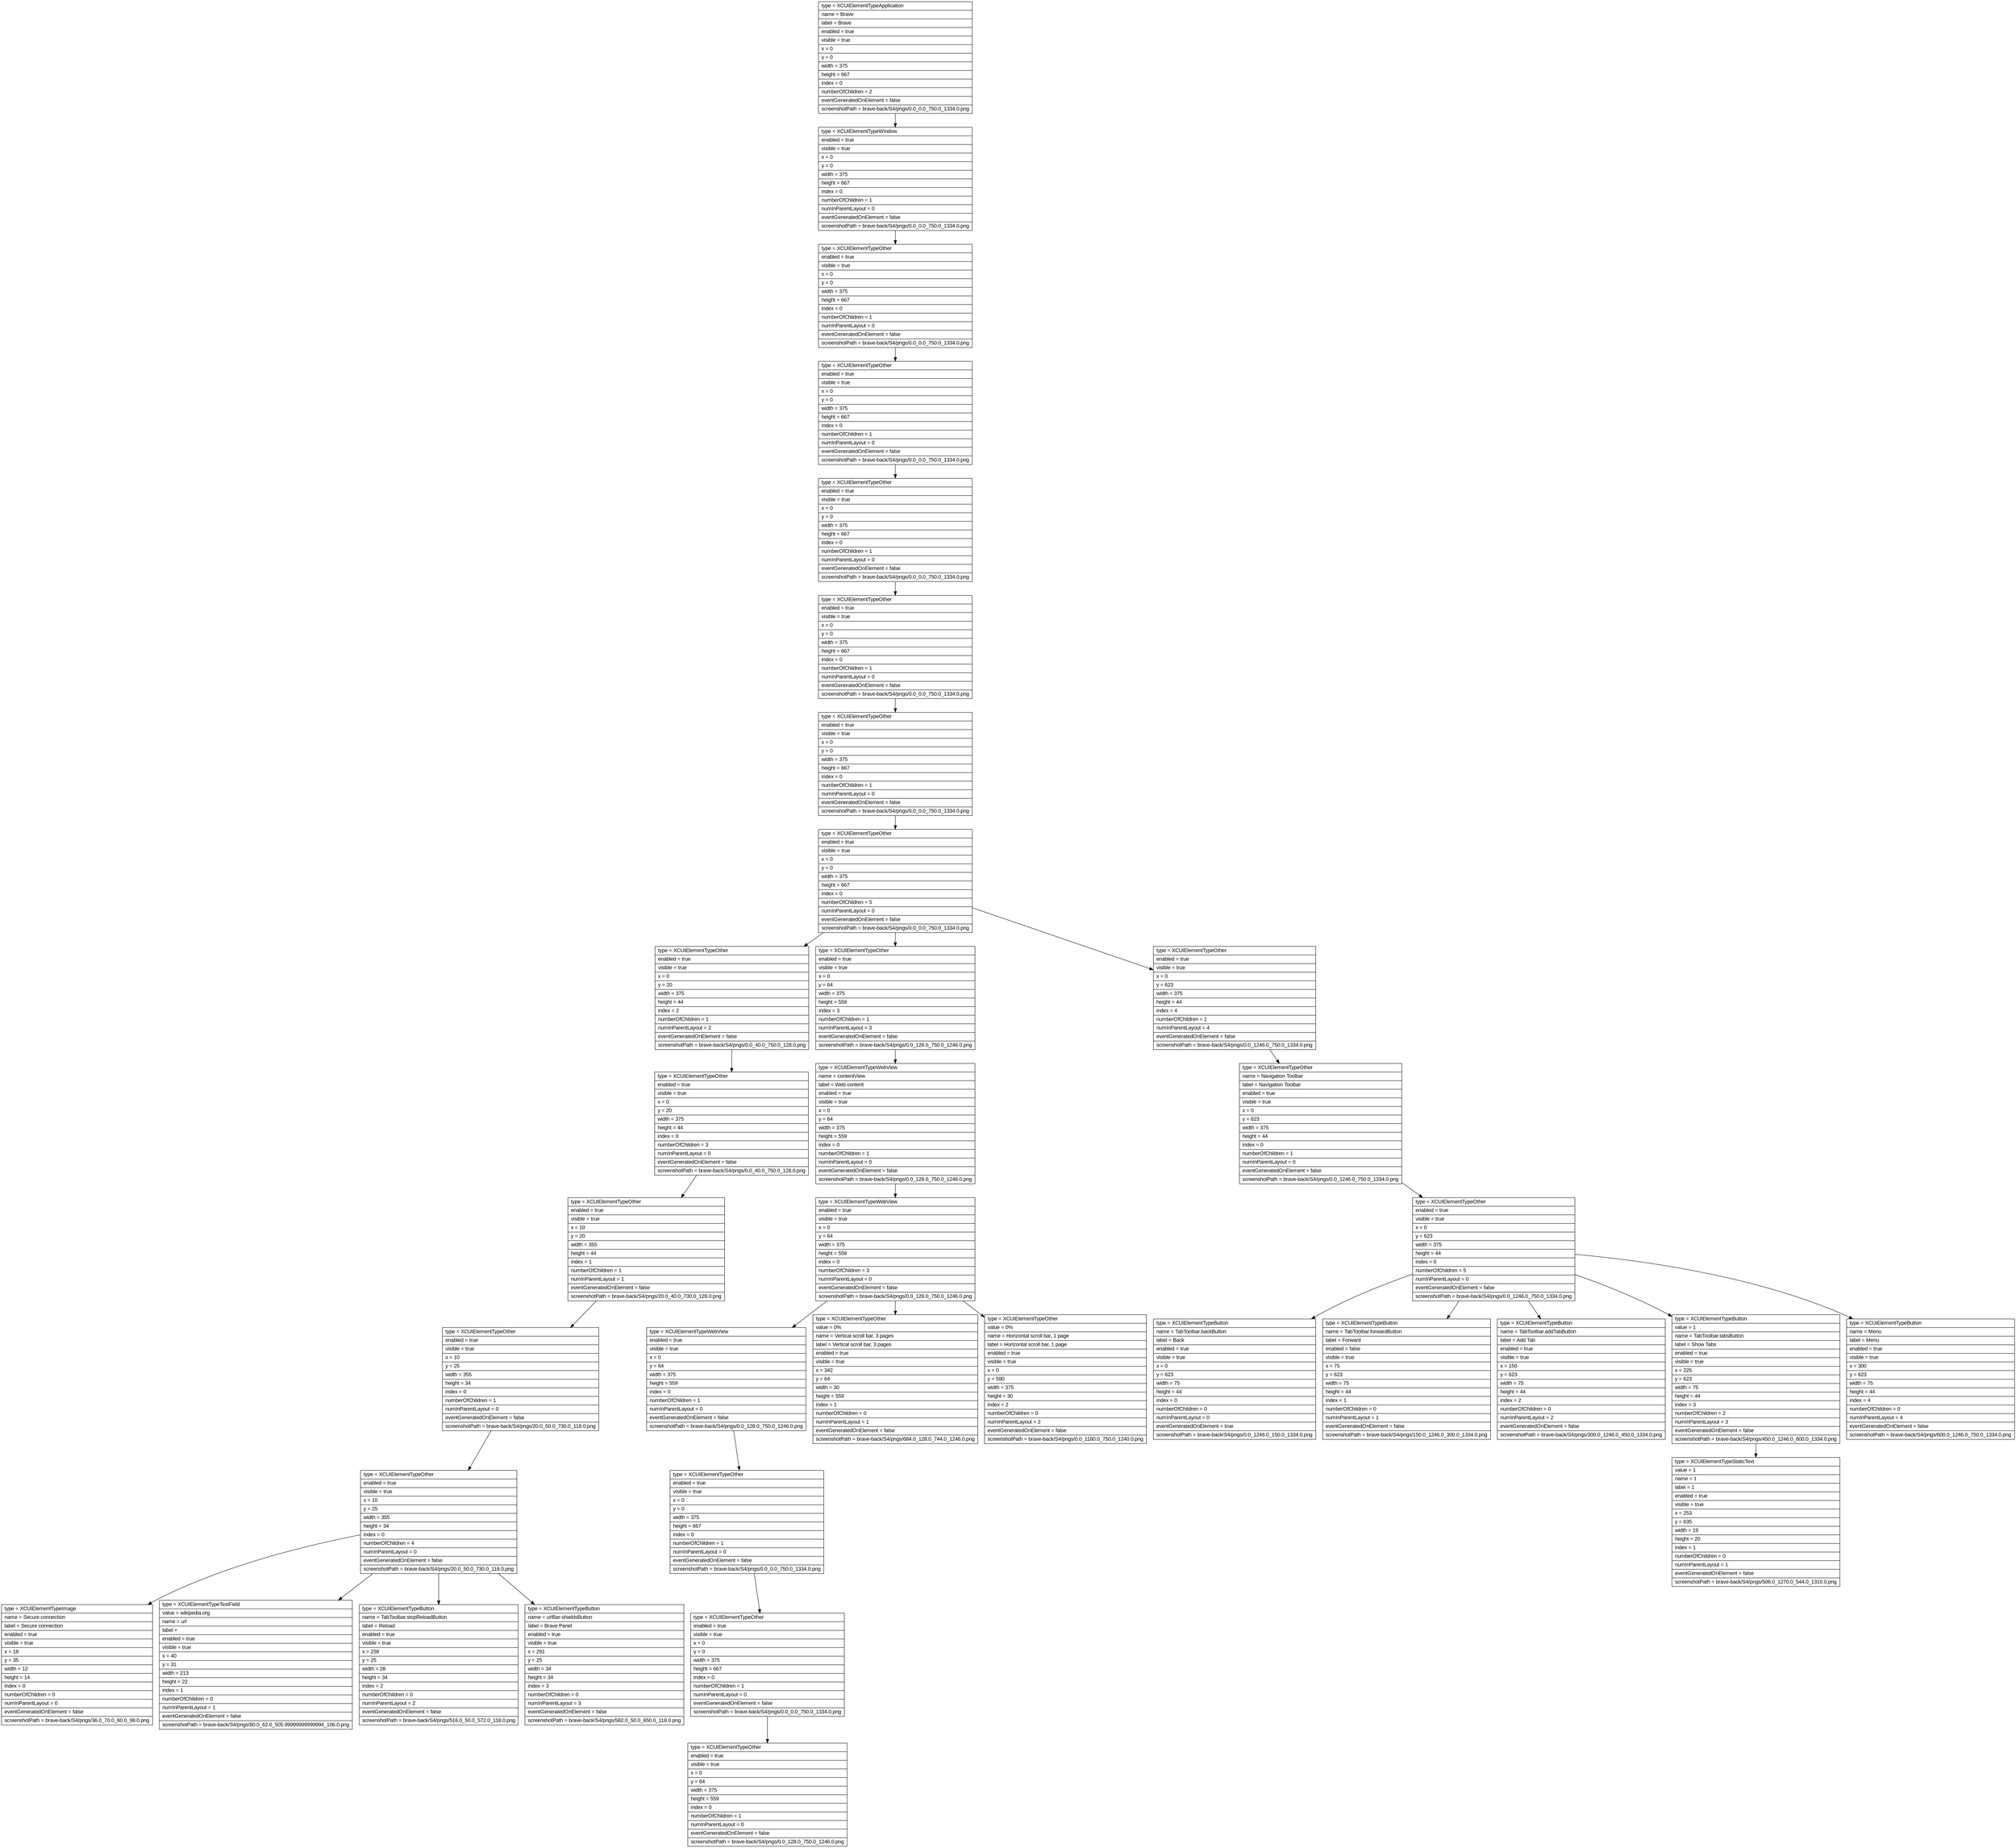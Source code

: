 digraph Layout {

	node [shape=record fontname=Arial];

	0	[label="{type = XCUIElementTypeApplication\l|name = Brave\l|label = Brave\l|enabled = true\l|visible = true\l|x = 0\l|y = 0\l|width = 375\l|height = 667\l|index = 0\l|numberOfChildren = 2\l|eventGeneratedOnElement = false \l|screenshotPath = brave-back/S4/pngs/0.0_0.0_750.0_1334.0.png\l}"]
	1	[label="{type = XCUIElementTypeWindow\l|enabled = true\l|visible = true\l|x = 0\l|y = 0\l|width = 375\l|height = 667\l|index = 0\l|numberOfChildren = 1\l|numInParentLayout = 0\l|eventGeneratedOnElement = false \l|screenshotPath = brave-back/S4/pngs/0.0_0.0_750.0_1334.0.png\l}"]
	2	[label="{type = XCUIElementTypeOther\l|enabled = true\l|visible = true\l|x = 0\l|y = 0\l|width = 375\l|height = 667\l|index = 0\l|numberOfChildren = 1\l|numInParentLayout = 0\l|eventGeneratedOnElement = false \l|screenshotPath = brave-back/S4/pngs/0.0_0.0_750.0_1334.0.png\l}"]
	3	[label="{type = XCUIElementTypeOther\l|enabled = true\l|visible = true\l|x = 0\l|y = 0\l|width = 375\l|height = 667\l|index = 0\l|numberOfChildren = 1\l|numInParentLayout = 0\l|eventGeneratedOnElement = false \l|screenshotPath = brave-back/S4/pngs/0.0_0.0_750.0_1334.0.png\l}"]
	4	[label="{type = XCUIElementTypeOther\l|enabled = true\l|visible = true\l|x = 0\l|y = 0\l|width = 375\l|height = 667\l|index = 0\l|numberOfChildren = 1\l|numInParentLayout = 0\l|eventGeneratedOnElement = false \l|screenshotPath = brave-back/S4/pngs/0.0_0.0_750.0_1334.0.png\l}"]
	5	[label="{type = XCUIElementTypeOther\l|enabled = true\l|visible = true\l|x = 0\l|y = 0\l|width = 375\l|height = 667\l|index = 0\l|numberOfChildren = 1\l|numInParentLayout = 0\l|eventGeneratedOnElement = false \l|screenshotPath = brave-back/S4/pngs/0.0_0.0_750.0_1334.0.png\l}"]
	6	[label="{type = XCUIElementTypeOther\l|enabled = true\l|visible = true\l|x = 0\l|y = 0\l|width = 375\l|height = 667\l|index = 0\l|numberOfChildren = 1\l|numInParentLayout = 0\l|eventGeneratedOnElement = false \l|screenshotPath = brave-back/S4/pngs/0.0_0.0_750.0_1334.0.png\l}"]
	7	[label="{type = XCUIElementTypeOther\l|enabled = true\l|visible = true\l|x = 0\l|y = 0\l|width = 375\l|height = 667\l|index = 0\l|numberOfChildren = 5\l|numInParentLayout = 0\l|eventGeneratedOnElement = false \l|screenshotPath = brave-back/S4/pngs/0.0_0.0_750.0_1334.0.png\l}"]
	8	[label="{type = XCUIElementTypeOther\l|enabled = true\l|visible = true\l|x = 0\l|y = 20\l|width = 375\l|height = 44\l|index = 2\l|numberOfChildren = 1\l|numInParentLayout = 2\l|eventGeneratedOnElement = false \l|screenshotPath = brave-back/S4/pngs/0.0_40.0_750.0_128.0.png\l}"]
	9	[label="{type = XCUIElementTypeOther\l|enabled = true\l|visible = true\l|x = 0\l|y = 64\l|width = 375\l|height = 559\l|index = 3\l|numberOfChildren = 1\l|numInParentLayout = 3\l|eventGeneratedOnElement = false \l|screenshotPath = brave-back/S4/pngs/0.0_128.0_750.0_1246.0.png\l}"]
	10	[label="{type = XCUIElementTypeOther\l|enabled = true\l|visible = true\l|x = 0\l|y = 623\l|width = 375\l|height = 44\l|index = 4\l|numberOfChildren = 1\l|numInParentLayout = 4\l|eventGeneratedOnElement = false \l|screenshotPath = brave-back/S4/pngs/0.0_1246.0_750.0_1334.0.png\l}"]
	11	[label="{type = XCUIElementTypeOther\l|enabled = true\l|visible = true\l|x = 0\l|y = 20\l|width = 375\l|height = 44\l|index = 0\l|numberOfChildren = 3\l|numInParentLayout = 0\l|eventGeneratedOnElement = false \l|screenshotPath = brave-back/S4/pngs/0.0_40.0_750.0_128.0.png\l}"]
	12	[label="{type = XCUIElementTypeWebView\l|name = contentView\l|label = Web content\l|enabled = true\l|visible = true\l|x = 0\l|y = 64\l|width = 375\l|height = 559\l|index = 0\l|numberOfChildren = 1\l|numInParentLayout = 0\l|eventGeneratedOnElement = false \l|screenshotPath = brave-back/S4/pngs/0.0_128.0_750.0_1246.0.png\l}"]
	13	[label="{type = XCUIElementTypeOther\l|name = Navigation Toolbar\l|label = Navigation Toolbar\l|enabled = true\l|visible = true\l|x = 0\l|y = 623\l|width = 375\l|height = 44\l|index = 0\l|numberOfChildren = 1\l|numInParentLayout = 0\l|eventGeneratedOnElement = false \l|screenshotPath = brave-back/S4/pngs/0.0_1246.0_750.0_1334.0.png\l}"]
	14	[label="{type = XCUIElementTypeOther\l|enabled = true\l|visible = true\l|x = 10\l|y = 20\l|width = 355\l|height = 44\l|index = 1\l|numberOfChildren = 1\l|numInParentLayout = 1\l|eventGeneratedOnElement = false \l|screenshotPath = brave-back/S4/pngs/20.0_40.0_730.0_128.0.png\l}"]
	15	[label="{type = XCUIElementTypeWebView\l|enabled = true\l|visible = true\l|x = 0\l|y = 64\l|width = 375\l|height = 559\l|index = 0\l|numberOfChildren = 3\l|numInParentLayout = 0\l|eventGeneratedOnElement = false \l|screenshotPath = brave-back/S4/pngs/0.0_128.0_750.0_1246.0.png\l}"]
	16	[label="{type = XCUIElementTypeOther\l|enabled = true\l|visible = true\l|x = 0\l|y = 623\l|width = 375\l|height = 44\l|index = 0\l|numberOfChildren = 5\l|numInParentLayout = 0\l|eventGeneratedOnElement = false \l|screenshotPath = brave-back/S4/pngs/0.0_1246.0_750.0_1334.0.png\l}"]
	17	[label="{type = XCUIElementTypeOther\l|enabled = true\l|visible = true\l|x = 10\l|y = 25\l|width = 355\l|height = 34\l|index = 0\l|numberOfChildren = 1\l|numInParentLayout = 0\l|eventGeneratedOnElement = false \l|screenshotPath = brave-back/S4/pngs/20.0_50.0_730.0_118.0.png\l}"]
	18	[label="{type = XCUIElementTypeWebView\l|enabled = true\l|visible = true\l|x = 0\l|y = 64\l|width = 375\l|height = 559\l|index = 0\l|numberOfChildren = 1\l|numInParentLayout = 0\l|eventGeneratedOnElement = false \l|screenshotPath = brave-back/S4/pngs/0.0_128.0_750.0_1246.0.png\l}"]
	19	[label="{type = XCUIElementTypeOther\l|value = 0%\l|name = Vertical scroll bar, 3 pages\l|label = Vertical scroll bar, 3 pages\l|enabled = true\l|visible = true\l|x = 342\l|y = 64\l|width = 30\l|height = 559\l|index = 1\l|numberOfChildren = 0\l|numInParentLayout = 1\l|eventGeneratedOnElement = false \l|screenshotPath = brave-back/S4/pngs/684.0_128.0_744.0_1246.0.png\l}"]
	20	[label="{type = XCUIElementTypeOther\l|value = 0%\l|name = Horizontal scroll bar, 1 page\l|label = Horizontal scroll bar, 1 page\l|enabled = true\l|visible = true\l|x = 0\l|y = 590\l|width = 375\l|height = 30\l|index = 2\l|numberOfChildren = 0\l|numInParentLayout = 2\l|eventGeneratedOnElement = false \l|screenshotPath = brave-back/S4/pngs/0.0_1180.0_750.0_1240.0.png\l}"]
	21	[label="{type = XCUIElementTypeButton\l|name = TabToolbar.backButton\l|label = Back\l|enabled = true\l|visible = true\l|x = 0\l|y = 623\l|width = 75\l|height = 44\l|index = 0\l|numberOfChildren = 0\l|numInParentLayout = 0\l|eventGeneratedOnElement = true \l|screenshotPath = brave-back/S4/pngs/0.0_1246.0_150.0_1334.0.png\l}"]
	22	[label="{type = XCUIElementTypeButton\l|name = TabToolbar.forwardButton\l|label = Forward\l|enabled = false\l|visible = true\l|x = 75\l|y = 623\l|width = 75\l|height = 44\l|index = 1\l|numberOfChildren = 0\l|numInParentLayout = 1\l|eventGeneratedOnElement = false \l|screenshotPath = brave-back/S4/pngs/150.0_1246.0_300.0_1334.0.png\l}"]
	23	[label="{type = XCUIElementTypeButton\l|name = TabToolbar.addTabButton\l|label = Add Tab\l|enabled = true\l|visible = true\l|x = 150\l|y = 623\l|width = 75\l|height = 44\l|index = 2\l|numberOfChildren = 0\l|numInParentLayout = 2\l|eventGeneratedOnElement = false \l|screenshotPath = brave-back/S4/pngs/300.0_1246.0_450.0_1334.0.png\l}"]
	24	[label="{type = XCUIElementTypeButton\l|value = 1\l|name = TabToolbar.tabsButton\l|label = Show Tabs\l|enabled = true\l|visible = true\l|x = 225\l|y = 623\l|width = 75\l|height = 44\l|index = 3\l|numberOfChildren = 2\l|numInParentLayout = 3\l|eventGeneratedOnElement = false \l|screenshotPath = brave-back/S4/pngs/450.0_1246.0_600.0_1334.0.png\l}"]
	25	[label="{type = XCUIElementTypeButton\l|name = Menu\l|label = Menu\l|enabled = true\l|visible = true\l|x = 300\l|y = 623\l|width = 75\l|height = 44\l|index = 4\l|numberOfChildren = 0\l|numInParentLayout = 4\l|eventGeneratedOnElement = false \l|screenshotPath = brave-back/S4/pngs/600.0_1246.0_750.0_1334.0.png\l}"]
	26	[label="{type = XCUIElementTypeOther\l|enabled = true\l|visible = true\l|x = 10\l|y = 25\l|width = 355\l|height = 34\l|index = 0\l|numberOfChildren = 4\l|numInParentLayout = 0\l|eventGeneratedOnElement = false \l|screenshotPath = brave-back/S4/pngs/20.0_50.0_730.0_118.0.png\l}"]
	27	[label="{type = XCUIElementTypeOther\l|enabled = true\l|visible = true\l|x = 0\l|y = 0\l|width = 375\l|height = 667\l|index = 0\l|numberOfChildren = 1\l|numInParentLayout = 0\l|eventGeneratedOnElement = false \l|screenshotPath = brave-back/S4/pngs/0.0_0.0_750.0_1334.0.png\l}"]
	28	[label="{type = XCUIElementTypeStaticText\l|value = 1\l|name = 1\l|label = 1\l|enabled = true\l|visible = true\l|x = 253\l|y = 635\l|width = 19\l|height = 20\l|index = 1\l|numberOfChildren = 0\l|numInParentLayout = 1\l|eventGeneratedOnElement = false \l|screenshotPath = brave-back/S4/pngs/506.0_1270.0_544.0_1310.0.png\l}"]
	29	[label="{type = XCUIElementTypeImage\l|name = Secure connection\l|label = Secure connection\l|enabled = true\l|visible = true\l|x = 18\l|y = 35\l|width = 12\l|height = 14\l|index = 0\l|numberOfChildren = 0\l|numInParentLayout = 0\l|eventGeneratedOnElement = false \l|screenshotPath = brave-back/S4/pngs/36.0_70.0_60.0_98.0.png\l}"]
	30	[label="{type = XCUIElementTypeTextField\l|value = wikipedia.org\l|name = url\l|label = \l|enabled = true\l|visible = true\l|x = 40\l|y = 31\l|width = 213\l|height = 22\l|index = 1\l|numberOfChildren = 0\l|numInParentLayout = 1\l|eventGeneratedOnElement = false \l|screenshotPath = brave-back/S4/pngs/80.0_62.0_505.99999999999994_106.0.png\l}"]
	31	[label="{type = XCUIElementTypeButton\l|name = TabToolbar.stopReloadButton\l|label = Reload\l|enabled = true\l|visible = true\l|x = 258\l|y = 25\l|width = 28\l|height = 34\l|index = 2\l|numberOfChildren = 0\l|numInParentLayout = 2\l|eventGeneratedOnElement = false \l|screenshotPath = brave-back/S4/pngs/516.0_50.0_572.0_118.0.png\l}"]
	32	[label="{type = XCUIElementTypeButton\l|name = urlBar-shieldsButton\l|label = Brave Panel\l|enabled = true\l|visible = true\l|x = 291\l|y = 25\l|width = 34\l|height = 34\l|index = 3\l|numberOfChildren = 0\l|numInParentLayout = 3\l|eventGeneratedOnElement = false \l|screenshotPath = brave-back/S4/pngs/582.0_50.0_650.0_118.0.png\l}"]
	33	[label="{type = XCUIElementTypeOther\l|enabled = true\l|visible = true\l|x = 0\l|y = 0\l|width = 375\l|height = 667\l|index = 0\l|numberOfChildren = 1\l|numInParentLayout = 0\l|eventGeneratedOnElement = false \l|screenshotPath = brave-back/S4/pngs/0.0_0.0_750.0_1334.0.png\l}"]
	34	[label="{type = XCUIElementTypeOther\l|enabled = true\l|visible = true\l|x = 0\l|y = 64\l|width = 375\l|height = 559\l|index = 0\l|numberOfChildren = 1\l|numInParentLayout = 0\l|eventGeneratedOnElement = false \l|screenshotPath = brave-back/S4/pngs/0.0_128.0_750.0_1246.0.png\l}"]


	0 -> 1
	1 -> 2
	2 -> 3
	3 -> 4
	4 -> 5
	5 -> 6
	6 -> 7
	7 -> 8
	7 -> 9
	7 -> 10
	8 -> 11
	9 -> 12
	10 -> 13
	11 -> 14
	12 -> 15
	13 -> 16
	14 -> 17
	15 -> 18
	15 -> 19
	15 -> 20
	16 -> 21
	16 -> 22
	16 -> 23
	16 -> 24
	16 -> 25
	17 -> 26
	18 -> 27
	24 -> 28
	26 -> 29
	26 -> 30
	26 -> 31
	26 -> 32
	27 -> 33
	33 -> 34


}